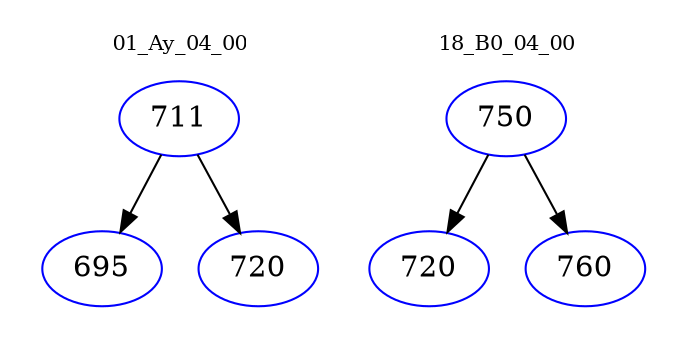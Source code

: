 digraph{
subgraph cluster_0 {
color = white
label = "01_Ay_04_00";
fontsize=10;
T0_711 [label="711", color="blue"]
T0_711 -> T0_695 [color="black"]
T0_695 [label="695", color="blue"]
T0_711 -> T0_720 [color="black"]
T0_720 [label="720", color="blue"]
}
subgraph cluster_1 {
color = white
label = "18_B0_04_00";
fontsize=10;
T1_750 [label="750", color="blue"]
T1_750 -> T1_720 [color="black"]
T1_720 [label="720", color="blue"]
T1_750 -> T1_760 [color="black"]
T1_760 [label="760", color="blue"]
}
}
